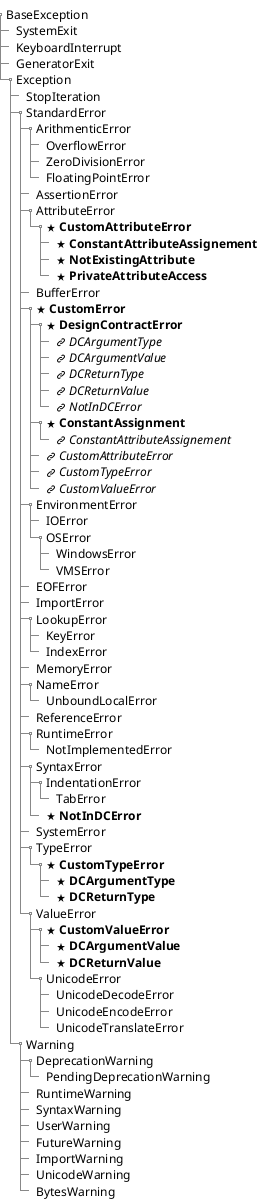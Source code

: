@startuml

salt
{
    {T
        BaseException
        + SystemExit
        + KeyboardInterrupt
        + GeneratorExit
        + Exception
        ++ StopIteration
        ++ StandardError
        +++ ArithmenticError
        ++++ OverflowError
        ++++ ZeroDivisionError
        ++++ FloatingPointError
        +++ AssertionError
        +++ AttributeError
        ++++ <&star> **CustomAttributeError**
        +++++ <&star> **ConstantAttributeAssignement**
        +++++ <&star> **NotExistingAttribute**
        +++++ <&star> **PrivateAttributeAccess**
        +++ BufferError
        +++ <&star> **CustomError**
        ++++ <&star> **DesignContractError**
        +++++ <&link-intact> //DCArgumentType//
        +++++ <&link-intact> //DCArgumentValue//
        +++++ <&link-intact> //DCReturnType//
        +++++ <&link-intact> //DCReturnValue//
        +++++ <&link-intact> //NotInDCError//
        ++++ <&star> **ConstantAssignment**
        +++++ <&link-intact> //ConstantAttributeAssignement//
        ++++ <&link-intact> //CustomAttributeError//
        ++++ <&link-intact> //CustomTypeError//
        ++++ <&link-intact> //CustomValueError//
        +++ EnvironmentError
        ++++ IOError
        ++++ OSError
        +++++ WindowsError
        +++++ VMSError
        +++ EOFError
        +++ ImportError
        +++ LookupError
        ++++ KeyError
        ++++ IndexError
        +++ MemoryError
        +++ NameError
        ++++ UnboundLocalError
        +++ ReferenceError
        +++ RuntimeError
        ++++ NotImplementedError
        +++ SyntaxError
        ++++ IndentationError
        +++++ TabError
        ++++ <&star> **NotInDCError**
        +++ SystemError
        +++ TypeError
        ++++ <&star> **CustomTypeError**
        +++++ <&star> **DCArgumentType**
        +++++ <&star> **DCReturnType**
        +++ ValueError
        ++++ <&star> **CustomValueError**
        +++++ <&star> **DCArgumentValue**
        +++++ <&star> **DCReturnValue**
        ++++ UnicodeError
        +++++ UnicodeDecodeError
        +++++ UnicodeEncodeError
        +++++ UnicodeTranslateError
        ++ Warning
        +++ DeprecationWarning
        ++++ PendingDeprecationWarning
        +++ RuntimeWarning
        +++ SyntaxWarning
        +++ UserWarning
        +++ FutureWarning
        +++ ImportWarning
        +++ UnicodeWarning
        +++ BytesWarning
    }
}

@enduml